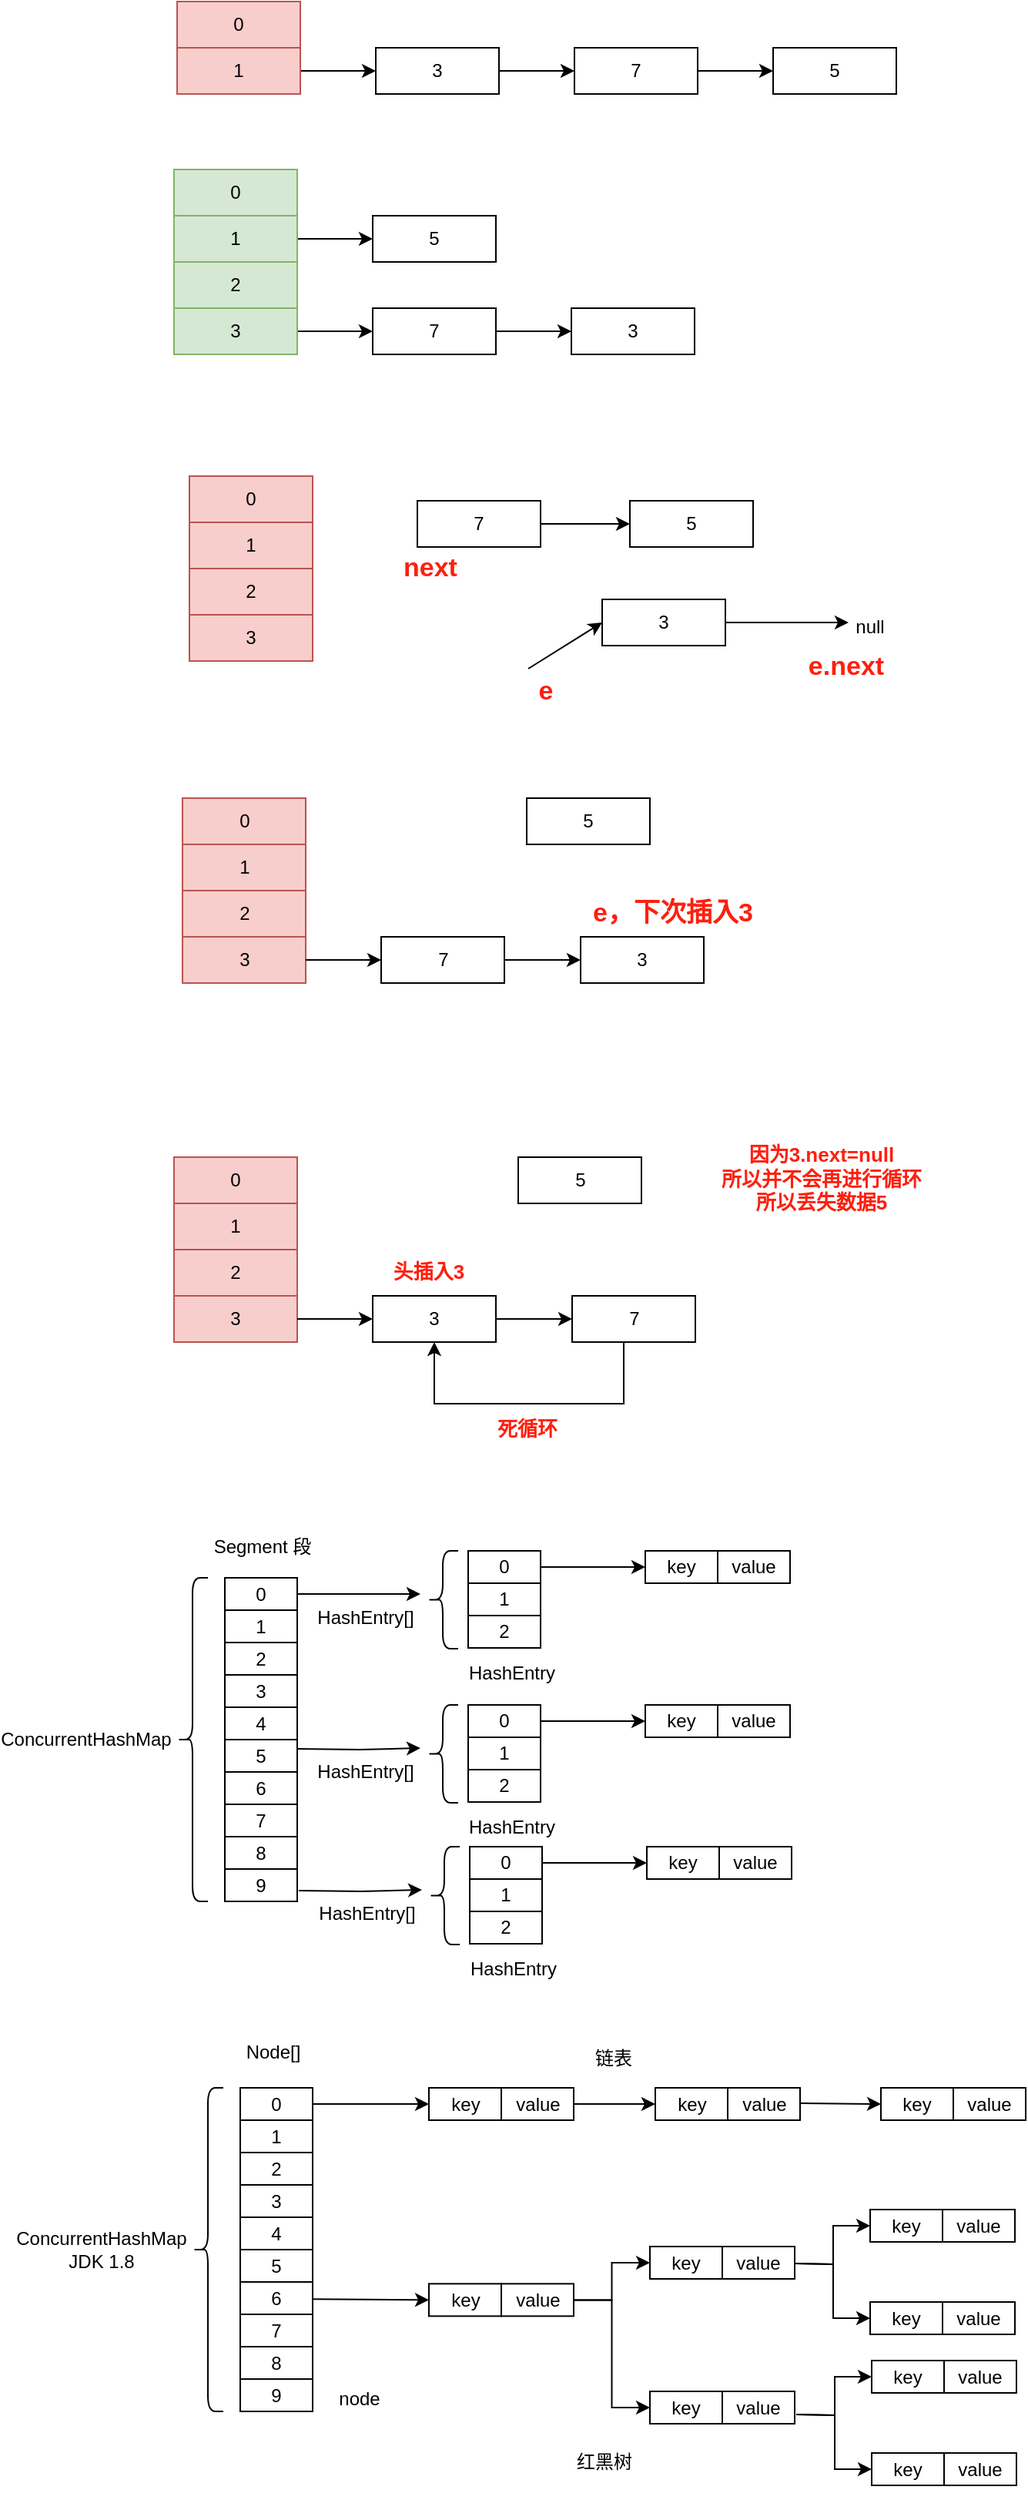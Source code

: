 <mxfile version="24.7.17">
  <diagram name="第 1 页" id="NgRn6OrfJr9LUJFWV6fN">
    <mxGraphModel dx="1147" dy="607" grid="0" gridSize="10" guides="1" tooltips="1" connect="1" arrows="1" fold="1" page="0" pageScale="1" pageWidth="827" pageHeight="1169" math="0" shadow="0">
      <root>
        <mxCell id="0" />
        <mxCell id="1" parent="0" />
        <mxCell id="xe5cOUKEcp0xnVNIY3go-1" value="0" style="rounded=0;whiteSpace=wrap;html=1;fillColor=#f8cecc;strokeColor=#b85450;" vertex="1" parent="1">
          <mxGeometry x="140" y="70" width="80" height="30" as="geometry" />
        </mxCell>
        <mxCell id="xe5cOUKEcp0xnVNIY3go-5" value="" style="edgeStyle=orthogonalEdgeStyle;rounded=0;orthogonalLoop=1;jettySize=auto;html=1;" edge="1" parent="1" source="xe5cOUKEcp0xnVNIY3go-2" target="xe5cOUKEcp0xnVNIY3go-3">
          <mxGeometry relative="1" as="geometry" />
        </mxCell>
        <mxCell id="xe5cOUKEcp0xnVNIY3go-2" value="1" style="rounded=0;whiteSpace=wrap;html=1;fillColor=#f8cecc;strokeColor=#b85450;" vertex="1" parent="1">
          <mxGeometry x="140" y="100" width="80" height="30" as="geometry" />
        </mxCell>
        <mxCell id="xe5cOUKEcp0xnVNIY3go-6" value="" style="edgeStyle=orthogonalEdgeStyle;rounded=0;orthogonalLoop=1;jettySize=auto;html=1;" edge="1" parent="1" source="xe5cOUKEcp0xnVNIY3go-3" target="xe5cOUKEcp0xnVNIY3go-4">
          <mxGeometry relative="1" as="geometry" />
        </mxCell>
        <mxCell id="xe5cOUKEcp0xnVNIY3go-3" value="3" style="rounded=0;whiteSpace=wrap;html=1;" vertex="1" parent="1">
          <mxGeometry x="269" y="100" width="80" height="30" as="geometry" />
        </mxCell>
        <mxCell id="xe5cOUKEcp0xnVNIY3go-9" value="" style="edgeStyle=orthogonalEdgeStyle;rounded=0;orthogonalLoop=1;jettySize=auto;html=1;" edge="1" parent="1" source="xe5cOUKEcp0xnVNIY3go-4" target="xe5cOUKEcp0xnVNIY3go-8">
          <mxGeometry relative="1" as="geometry" />
        </mxCell>
        <mxCell id="xe5cOUKEcp0xnVNIY3go-4" value="7" style="rounded=0;whiteSpace=wrap;html=1;" vertex="1" parent="1">
          <mxGeometry x="398" y="100" width="80" height="30" as="geometry" />
        </mxCell>
        <mxCell id="xe5cOUKEcp0xnVNIY3go-8" value="5" style="rounded=0;whiteSpace=wrap;html=1;" vertex="1" parent="1">
          <mxGeometry x="527" y="100" width="80" height="30" as="geometry" />
        </mxCell>
        <mxCell id="xe5cOUKEcp0xnVNIY3go-11" value="0" style="rounded=0;whiteSpace=wrap;html=1;fillColor=#d5e8d4;strokeColor=#82b366;" vertex="1" parent="1">
          <mxGeometry x="138" y="179" width="80" height="30" as="geometry" />
        </mxCell>
        <mxCell id="xe5cOUKEcp0xnVNIY3go-12" value="" style="edgeStyle=orthogonalEdgeStyle;rounded=0;orthogonalLoop=1;jettySize=auto;html=1;" edge="1" parent="1" source="xe5cOUKEcp0xnVNIY3go-13" target="xe5cOUKEcp0xnVNIY3go-15">
          <mxGeometry relative="1" as="geometry" />
        </mxCell>
        <mxCell id="xe5cOUKEcp0xnVNIY3go-13" value="1" style="rounded=0;whiteSpace=wrap;html=1;fillColor=#d5e8d4;strokeColor=#82b366;" vertex="1" parent="1">
          <mxGeometry x="138" y="209" width="80" height="30" as="geometry" />
        </mxCell>
        <mxCell id="xe5cOUKEcp0xnVNIY3go-14" value="" style="edgeStyle=orthogonalEdgeStyle;rounded=0;orthogonalLoop=1;jettySize=auto;html=1;" edge="1" parent="1" source="xe5cOUKEcp0xnVNIY3go-20" target="xe5cOUKEcp0xnVNIY3go-17">
          <mxGeometry relative="1" as="geometry" />
        </mxCell>
        <mxCell id="xe5cOUKEcp0xnVNIY3go-15" value="5" style="rounded=0;whiteSpace=wrap;html=1;" vertex="1" parent="1">
          <mxGeometry x="267" y="209" width="80" height="30" as="geometry" />
        </mxCell>
        <mxCell id="xe5cOUKEcp0xnVNIY3go-22" value="" style="edgeStyle=orthogonalEdgeStyle;rounded=0;orthogonalLoop=1;jettySize=auto;html=1;" edge="1" parent="1" source="xe5cOUKEcp0xnVNIY3go-17" target="xe5cOUKEcp0xnVNIY3go-21">
          <mxGeometry relative="1" as="geometry" />
        </mxCell>
        <mxCell id="xe5cOUKEcp0xnVNIY3go-17" value="7" style="rounded=0;whiteSpace=wrap;html=1;" vertex="1" parent="1">
          <mxGeometry x="267" y="269" width="80" height="30" as="geometry" />
        </mxCell>
        <mxCell id="xe5cOUKEcp0xnVNIY3go-19" value="2" style="rounded=0;whiteSpace=wrap;html=1;fillColor=#d5e8d4;strokeColor=#82b366;" vertex="1" parent="1">
          <mxGeometry x="138" y="239" width="80" height="30" as="geometry" />
        </mxCell>
        <mxCell id="xe5cOUKEcp0xnVNIY3go-20" value="3" style="rounded=0;whiteSpace=wrap;html=1;fillColor=#d5e8d4;strokeColor=#82b366;" vertex="1" parent="1">
          <mxGeometry x="138" y="269" width="80" height="30" as="geometry" />
        </mxCell>
        <mxCell id="xe5cOUKEcp0xnVNIY3go-21" value="3" style="rounded=0;whiteSpace=wrap;html=1;" vertex="1" parent="1">
          <mxGeometry x="396" y="269" width="80" height="30" as="geometry" />
        </mxCell>
        <mxCell id="xe5cOUKEcp0xnVNIY3go-23" style="edgeStyle=orthogonalEdgeStyle;rounded=0;orthogonalLoop=1;jettySize=auto;html=1;exitX=0.5;exitY=1;exitDx=0;exitDy=0;" edge="1" parent="1" source="xe5cOUKEcp0xnVNIY3go-21" target="xe5cOUKEcp0xnVNIY3go-21">
          <mxGeometry relative="1" as="geometry" />
        </mxCell>
        <mxCell id="xe5cOUKEcp0xnVNIY3go-46" value="0" style="rounded=0;whiteSpace=wrap;html=1;fillColor=#f8cecc;strokeColor=#b85450;" vertex="1" parent="1">
          <mxGeometry x="148" y="378" width="80" height="30" as="geometry" />
        </mxCell>
        <mxCell id="xe5cOUKEcp0xnVNIY3go-48" value="1" style="rounded=0;whiteSpace=wrap;html=1;fillColor=#f8cecc;strokeColor=#b85450;" vertex="1" parent="1">
          <mxGeometry x="148" y="408" width="80" height="30" as="geometry" />
        </mxCell>
        <mxCell id="xe5cOUKEcp0xnVNIY3go-59" value="" style="edgeStyle=orthogonalEdgeStyle;rounded=0;orthogonalLoop=1;jettySize=auto;html=1;" edge="1" parent="1" source="xe5cOUKEcp0xnVNIY3go-50">
          <mxGeometry relative="1" as="geometry">
            <mxPoint x="576" y="473" as="targetPoint" />
          </mxGeometry>
        </mxCell>
        <mxCell id="xe5cOUKEcp0xnVNIY3go-50" value="3" style="rounded=0;whiteSpace=wrap;html=1;" vertex="1" parent="1">
          <mxGeometry x="416" y="458" width="80" height="30" as="geometry" />
        </mxCell>
        <mxCell id="xe5cOUKEcp0xnVNIY3go-51" value="" style="edgeStyle=orthogonalEdgeStyle;rounded=0;orthogonalLoop=1;jettySize=auto;html=1;" edge="1" parent="1" source="xe5cOUKEcp0xnVNIY3go-52" target="xe5cOUKEcp0xnVNIY3go-55">
          <mxGeometry relative="1" as="geometry" />
        </mxCell>
        <mxCell id="xe5cOUKEcp0xnVNIY3go-52" value="7" style="rounded=0;whiteSpace=wrap;html=1;" vertex="1" parent="1">
          <mxGeometry x="296" y="394" width="80" height="30" as="geometry" />
        </mxCell>
        <mxCell id="xe5cOUKEcp0xnVNIY3go-53" value="2" style="rounded=0;whiteSpace=wrap;html=1;fillColor=#f8cecc;strokeColor=#b85450;" vertex="1" parent="1">
          <mxGeometry x="148" y="438" width="80" height="30" as="geometry" />
        </mxCell>
        <mxCell id="xe5cOUKEcp0xnVNIY3go-54" value="3" style="rounded=0;whiteSpace=wrap;html=1;fillColor=#f8cecc;strokeColor=#b85450;" vertex="1" parent="1">
          <mxGeometry x="148" y="468" width="80" height="30" as="geometry" />
        </mxCell>
        <mxCell id="xe5cOUKEcp0xnVNIY3go-55" value="5" style="rounded=0;whiteSpace=wrap;html=1;" vertex="1" parent="1">
          <mxGeometry x="434" y="394" width="80" height="30" as="geometry" />
        </mxCell>
        <mxCell id="xe5cOUKEcp0xnVNIY3go-56" style="edgeStyle=orthogonalEdgeStyle;rounded=0;orthogonalLoop=1;jettySize=auto;html=1;exitX=0.5;exitY=1;exitDx=0;exitDy=0;" edge="1" parent="1" source="xe5cOUKEcp0xnVNIY3go-55" target="xe5cOUKEcp0xnVNIY3go-55">
          <mxGeometry relative="1" as="geometry" />
        </mxCell>
        <mxCell id="xe5cOUKEcp0xnVNIY3go-60" value="null" style="text;html=1;align=center;verticalAlign=middle;whiteSpace=wrap;rounded=0;" vertex="1" parent="1">
          <mxGeometry x="560" y="461" width="60" height="30" as="geometry" />
        </mxCell>
        <mxCell id="xe5cOUKEcp0xnVNIY3go-61" value="" style="endArrow=classic;html=1;rounded=0;entryX=0;entryY=0.5;entryDx=0;entryDy=0;" edge="1" parent="1" target="xe5cOUKEcp0xnVNIY3go-50">
          <mxGeometry width="50" height="50" relative="1" as="geometry">
            <mxPoint x="368" y="503" as="sourcePoint" />
            <mxPoint x="439" y="513" as="targetPoint" />
          </mxGeometry>
        </mxCell>
        <mxCell id="xe5cOUKEcp0xnVNIY3go-62" value="&lt;font size=&quot;1&quot; color=&quot;#ff1f0f&quot;&gt;&lt;b style=&quot;font-size: 17px;&quot;&gt;e&lt;/b&gt;&lt;/font&gt;" style="text;html=1;align=center;verticalAlign=middle;whiteSpace=wrap;rounded=0;" vertex="1" parent="1">
          <mxGeometry x="352" y="504" width="55" height="28" as="geometry" />
        </mxCell>
        <mxCell id="xe5cOUKEcp0xnVNIY3go-64" value="&lt;font size=&quot;1&quot; color=&quot;#ff1f0f&quot;&gt;&lt;b style=&quot;font-size: 17px;&quot;&gt;next&lt;/b&gt;&lt;/font&gt;" style="text;html=1;align=center;verticalAlign=middle;whiteSpace=wrap;rounded=0;" vertex="1" parent="1">
          <mxGeometry x="277" y="424" width="55" height="28" as="geometry" />
        </mxCell>
        <mxCell id="xe5cOUKEcp0xnVNIY3go-65" value="&lt;font color=&quot;#ff1f0f&quot;&gt;&lt;span style=&quot;font-size: 17px;&quot;&gt;&lt;b&gt;e.next&lt;/b&gt;&lt;/span&gt;&lt;/font&gt;" style="text;html=1;align=center;verticalAlign=middle;whiteSpace=wrap;rounded=0;" vertex="1" parent="1">
          <mxGeometry x="547" y="488" width="55" height="28" as="geometry" />
        </mxCell>
        <mxCell id="xe5cOUKEcp0xnVNIY3go-66" value="0" style="rounded=0;whiteSpace=wrap;html=1;fillColor=#f8cecc;strokeColor=#b85450;" vertex="1" parent="1">
          <mxGeometry x="143.5" y="587" width="80" height="30" as="geometry" />
        </mxCell>
        <mxCell id="xe5cOUKEcp0xnVNIY3go-67" value="1" style="rounded=0;whiteSpace=wrap;html=1;fillColor=#f8cecc;strokeColor=#b85450;" vertex="1" parent="1">
          <mxGeometry x="143.5" y="617" width="80" height="30" as="geometry" />
        </mxCell>
        <mxCell id="xe5cOUKEcp0xnVNIY3go-82" value="" style="edgeStyle=orthogonalEdgeStyle;rounded=0;orthogonalLoop=1;jettySize=auto;html=1;" edge="1" parent="1" source="xe5cOUKEcp0xnVNIY3go-69" target="xe5cOUKEcp0xnVNIY3go-81">
          <mxGeometry relative="1" as="geometry" />
        </mxCell>
        <mxCell id="xe5cOUKEcp0xnVNIY3go-69" value="7" style="rounded=0;whiteSpace=wrap;html=1;" vertex="1" parent="1">
          <mxGeometry x="272.5" y="677" width="80" height="30" as="geometry" />
        </mxCell>
        <mxCell id="xe5cOUKEcp0xnVNIY3go-72" value="2" style="rounded=0;whiteSpace=wrap;html=1;fillColor=#f8cecc;strokeColor=#b85450;" vertex="1" parent="1">
          <mxGeometry x="143.5" y="647" width="80" height="30" as="geometry" />
        </mxCell>
        <mxCell id="xe5cOUKEcp0xnVNIY3go-73" value="3" style="rounded=0;whiteSpace=wrap;html=1;fillColor=#f8cecc;strokeColor=#b85450;" vertex="1" parent="1">
          <mxGeometry x="143.5" y="677" width="80" height="30" as="geometry" />
        </mxCell>
        <mxCell id="xe5cOUKEcp0xnVNIY3go-75" style="edgeStyle=orthogonalEdgeStyle;rounded=0;orthogonalLoop=1;jettySize=auto;html=1;exitX=0.5;exitY=1;exitDx=0;exitDy=0;" edge="1" parent="1">
          <mxGeometry relative="1" as="geometry">
            <mxPoint x="392" y="617" as="sourcePoint" />
            <mxPoint x="392" y="617" as="targetPoint" />
          </mxGeometry>
        </mxCell>
        <mxCell id="xe5cOUKEcp0xnVNIY3go-77" value="" style="endArrow=classic;html=1;rounded=0;entryX=0;entryY=0.5;entryDx=0;entryDy=0;exitX=1;exitY=0.5;exitDx=0;exitDy=0;" edge="1" parent="1" target="xe5cOUKEcp0xnVNIY3go-69" source="xe5cOUKEcp0xnVNIY3go-73">
          <mxGeometry width="50" height="50" relative="1" as="geometry">
            <mxPoint x="363.5" y="712" as="sourcePoint" />
            <mxPoint x="434.5" y="722" as="targetPoint" />
          </mxGeometry>
        </mxCell>
        <mxCell id="xe5cOUKEcp0xnVNIY3go-79" value="&lt;font color=&quot;#ff1f0f&quot;&gt;&lt;span style=&quot;font-size: 17px;&quot;&gt;&lt;b&gt;e，下次插入3&lt;/b&gt;&lt;/span&gt;&lt;/font&gt;" style="text;html=1;align=center;verticalAlign=middle;whiteSpace=wrap;rounded=0;" vertex="1" parent="1">
          <mxGeometry x="402" y="648" width="120" height="28" as="geometry" />
        </mxCell>
        <mxCell id="xe5cOUKEcp0xnVNIY3go-81" value="3" style="rounded=0;whiteSpace=wrap;html=1;" vertex="1" parent="1">
          <mxGeometry x="402" y="677" width="80" height="30" as="geometry" />
        </mxCell>
        <mxCell id="xe5cOUKEcp0xnVNIY3go-83" value="5" style="rounded=0;whiteSpace=wrap;html=1;" vertex="1" parent="1">
          <mxGeometry x="367" y="587" width="80" height="30" as="geometry" />
        </mxCell>
        <mxCell id="xe5cOUKEcp0xnVNIY3go-84" value="0" style="rounded=0;whiteSpace=wrap;html=1;fillColor=#f8cecc;strokeColor=#b85450;" vertex="1" parent="1">
          <mxGeometry x="138" y="820" width="80" height="30" as="geometry" />
        </mxCell>
        <mxCell id="xe5cOUKEcp0xnVNIY3go-85" value="1" style="rounded=0;whiteSpace=wrap;html=1;fillColor=#f8cecc;strokeColor=#b85450;" vertex="1" parent="1">
          <mxGeometry x="138" y="850" width="80" height="30" as="geometry" />
        </mxCell>
        <mxCell id="xe5cOUKEcp0xnVNIY3go-86" value="" style="edgeStyle=orthogonalEdgeStyle;rounded=0;orthogonalLoop=1;jettySize=auto;html=1;" edge="1" parent="1" source="xe5cOUKEcp0xnVNIY3go-87" target="xe5cOUKEcp0xnVNIY3go-93">
          <mxGeometry relative="1" as="geometry" />
        </mxCell>
        <mxCell id="xe5cOUKEcp0xnVNIY3go-87" value="3" style="rounded=0;whiteSpace=wrap;html=1;" vertex="1" parent="1">
          <mxGeometry x="267" y="910" width="80" height="30" as="geometry" />
        </mxCell>
        <mxCell id="xe5cOUKEcp0xnVNIY3go-88" value="2" style="rounded=0;whiteSpace=wrap;html=1;fillColor=#f8cecc;strokeColor=#b85450;" vertex="1" parent="1">
          <mxGeometry x="138" y="880" width="80" height="30" as="geometry" />
        </mxCell>
        <mxCell id="xe5cOUKEcp0xnVNIY3go-89" value="3" style="rounded=0;whiteSpace=wrap;html=1;fillColor=#f8cecc;strokeColor=#b85450;" vertex="1" parent="1">
          <mxGeometry x="138" y="910" width="80" height="30" as="geometry" />
        </mxCell>
        <mxCell id="xe5cOUKEcp0xnVNIY3go-90" style="edgeStyle=orthogonalEdgeStyle;rounded=0;orthogonalLoop=1;jettySize=auto;html=1;exitX=0.5;exitY=1;exitDx=0;exitDy=0;" edge="1" parent="1">
          <mxGeometry relative="1" as="geometry">
            <mxPoint x="386.5" y="850" as="sourcePoint" />
            <mxPoint x="386.5" y="850" as="targetPoint" />
          </mxGeometry>
        </mxCell>
        <mxCell id="xe5cOUKEcp0xnVNIY3go-91" value="" style="endArrow=classic;html=1;rounded=0;entryX=0;entryY=0.5;entryDx=0;entryDy=0;exitX=1;exitY=0.5;exitDx=0;exitDy=0;" edge="1" parent="1" source="xe5cOUKEcp0xnVNIY3go-89" target="xe5cOUKEcp0xnVNIY3go-87">
          <mxGeometry width="50" height="50" relative="1" as="geometry">
            <mxPoint x="358" y="945" as="sourcePoint" />
            <mxPoint x="429" y="955" as="targetPoint" />
          </mxGeometry>
        </mxCell>
        <mxCell id="xe5cOUKEcp0xnVNIY3go-92" value="&lt;font style=&quot;font-size: 13px;&quot; color=&quot;#ff1f0f&quot;&gt;&lt;b&gt;因为3.next=null&lt;/b&gt;&lt;/font&gt;&lt;div style=&quot;font-size: 13px;&quot;&gt;&lt;font color=&quot;#ff1f0f&quot;&gt;&lt;b&gt;所以并不会再进行循环&lt;/b&gt;&lt;/font&gt;&lt;/div&gt;&lt;div style=&quot;font-size: 13px;&quot;&gt;&lt;font color=&quot;#ff1f0f&quot;&gt;&lt;b&gt;所以丢失数据5&lt;/b&gt;&lt;/font&gt;&lt;/div&gt;" style="text;html=1;align=center;verticalAlign=middle;whiteSpace=wrap;rounded=0;" vertex="1" parent="1">
          <mxGeometry x="460" y="820" width="197" height="28" as="geometry" />
        </mxCell>
        <mxCell id="xe5cOUKEcp0xnVNIY3go-96" value="" style="edgeStyle=orthogonalEdgeStyle;rounded=0;orthogonalLoop=1;jettySize=auto;html=1;entryX=0.5;entryY=1;entryDx=0;entryDy=0;" edge="1" parent="1" source="xe5cOUKEcp0xnVNIY3go-93" target="xe5cOUKEcp0xnVNIY3go-87">
          <mxGeometry relative="1" as="geometry">
            <mxPoint x="436.5" y="1020" as="targetPoint" />
            <Array as="points">
              <mxPoint x="430" y="980" />
              <mxPoint x="307" y="980" />
            </Array>
          </mxGeometry>
        </mxCell>
        <mxCell id="xe5cOUKEcp0xnVNIY3go-93" value="7" style="rounded=0;whiteSpace=wrap;html=1;" vertex="1" parent="1">
          <mxGeometry x="396.5" y="910" width="80" height="30" as="geometry" />
        </mxCell>
        <mxCell id="xe5cOUKEcp0xnVNIY3go-94" value="5" style="rounded=0;whiteSpace=wrap;html=1;" vertex="1" parent="1">
          <mxGeometry x="361.5" y="820" width="80" height="30" as="geometry" />
        </mxCell>
        <mxCell id="xe5cOUKEcp0xnVNIY3go-97" value="&lt;font color=&quot;#ff1f0f&quot;&gt;&lt;span style=&quot;font-size: 13px;&quot;&gt;&lt;b&gt;死循环&lt;/b&gt;&lt;/span&gt;&lt;/font&gt;" style="text;html=1;align=center;verticalAlign=middle;whiteSpace=wrap;rounded=0;" vertex="1" parent="1">
          <mxGeometry x="269" y="982" width="197" height="28" as="geometry" />
        </mxCell>
        <mxCell id="xe5cOUKEcp0xnVNIY3go-98" value="&lt;font color=&quot;#ff1f0f&quot;&gt;&lt;span style=&quot;font-size: 13px;&quot;&gt;&lt;b&gt;头插入3&lt;/b&gt;&lt;/span&gt;&lt;/font&gt;" style="text;html=1;align=center;verticalAlign=middle;whiteSpace=wrap;rounded=0;" vertex="1" parent="1">
          <mxGeometry x="205" y="880" width="197" height="28" as="geometry" />
        </mxCell>
        <mxCell id="xe5cOUKEcp0xnVNIY3go-115" value="" style="edgeStyle=orthogonalEdgeStyle;rounded=0;orthogonalLoop=1;jettySize=auto;html=1;" edge="1" parent="1" source="xe5cOUKEcp0xnVNIY3go-99">
          <mxGeometry relative="1" as="geometry">
            <mxPoint x="298" y="1103.5" as="targetPoint" />
          </mxGeometry>
        </mxCell>
        <mxCell id="xe5cOUKEcp0xnVNIY3go-99" value="0" style="rounded=0;whiteSpace=wrap;html=1;" vertex="1" parent="1">
          <mxGeometry x="171" y="1093" width="47" height="21" as="geometry" />
        </mxCell>
        <mxCell id="xe5cOUKEcp0xnVNIY3go-100" value="1" style="rounded=0;whiteSpace=wrap;html=1;" vertex="1" parent="1">
          <mxGeometry x="171" y="1114" width="47" height="21" as="geometry" />
        </mxCell>
        <mxCell id="xe5cOUKEcp0xnVNIY3go-101" value="2" style="rounded=0;whiteSpace=wrap;html=1;" vertex="1" parent="1">
          <mxGeometry x="171" y="1135" width="47" height="21" as="geometry" />
        </mxCell>
        <mxCell id="xe5cOUKEcp0xnVNIY3go-102" value="3" style="rounded=0;whiteSpace=wrap;html=1;" vertex="1" parent="1">
          <mxGeometry x="171" y="1156" width="47" height="21" as="geometry" />
        </mxCell>
        <mxCell id="xe5cOUKEcp0xnVNIY3go-103" value="4" style="rounded=0;whiteSpace=wrap;html=1;" vertex="1" parent="1">
          <mxGeometry x="171" y="1177" width="47" height="21" as="geometry" />
        </mxCell>
        <mxCell id="xe5cOUKEcp0xnVNIY3go-104" value="5" style="rounded=0;whiteSpace=wrap;html=1;" vertex="1" parent="1">
          <mxGeometry x="171" y="1198" width="47" height="21" as="geometry" />
        </mxCell>
        <mxCell id="xe5cOUKEcp0xnVNIY3go-105" value="6" style="rounded=0;whiteSpace=wrap;html=1;" vertex="1" parent="1">
          <mxGeometry x="171" y="1219" width="47" height="21" as="geometry" />
        </mxCell>
        <mxCell id="xe5cOUKEcp0xnVNIY3go-106" value="7" style="rounded=0;whiteSpace=wrap;html=1;" vertex="1" parent="1">
          <mxGeometry x="171" y="1240" width="47" height="21" as="geometry" />
        </mxCell>
        <mxCell id="xe5cOUKEcp0xnVNIY3go-107" value="8" style="rounded=0;whiteSpace=wrap;html=1;" vertex="1" parent="1">
          <mxGeometry x="171" y="1261" width="47" height="21" as="geometry" />
        </mxCell>
        <mxCell id="xe5cOUKEcp0xnVNIY3go-108" value="9" style="rounded=0;whiteSpace=wrap;html=1;" vertex="1" parent="1">
          <mxGeometry x="171" y="1282" width="47" height="21" as="geometry" />
        </mxCell>
        <mxCell id="xe5cOUKEcp0xnVNIY3go-109" value="" style="shape=curlyBracket;whiteSpace=wrap;html=1;rounded=1;labelPosition=left;verticalLabelPosition=middle;align=right;verticalAlign=middle;" vertex="1" parent="1">
          <mxGeometry x="140" y="1093" width="20" height="210" as="geometry" />
        </mxCell>
        <mxCell id="xe5cOUKEcp0xnVNIY3go-111" value="ConcurrentHashMap" style="text;html=1;align=center;verticalAlign=middle;whiteSpace=wrap;rounded=0;" vertex="1" parent="1">
          <mxGeometry x="51" y="1183" width="60" height="30" as="geometry" />
        </mxCell>
        <mxCell id="xe5cOUKEcp0xnVNIY3go-112" value="Segment 段" style="text;html=1;align=center;verticalAlign=middle;resizable=0;points=[];autosize=1;strokeColor=none;fillColor=none;" vertex="1" parent="1">
          <mxGeometry x="154" y="1060" width="81" height="26" as="geometry" />
        </mxCell>
        <mxCell id="xe5cOUKEcp0xnVNIY3go-116" value="" style="shape=curlyBracket;whiteSpace=wrap;html=1;rounded=1;labelPosition=left;verticalLabelPosition=middle;align=right;verticalAlign=middle;size=0.5;" vertex="1" parent="1">
          <mxGeometry x="302.5" y="1075.5" width="20" height="63.5" as="geometry" />
        </mxCell>
        <mxCell id="xe5cOUKEcp0xnVNIY3go-117" value="HashEntry[]" style="text;html=1;align=center;verticalAlign=middle;resizable=0;points=[];autosize=1;strokeColor=none;fillColor=none;" vertex="1" parent="1">
          <mxGeometry x="221.5" y="1106" width="81" height="26" as="geometry" />
        </mxCell>
        <mxCell id="xe5cOUKEcp0xnVNIY3go-122" value="" style="edgeStyle=orthogonalEdgeStyle;rounded=0;orthogonalLoop=1;jettySize=auto;html=1;" edge="1" parent="1" source="xe5cOUKEcp0xnVNIY3go-118" target="xe5cOUKEcp0xnVNIY3go-121">
          <mxGeometry relative="1" as="geometry" />
        </mxCell>
        <mxCell id="xe5cOUKEcp0xnVNIY3go-118" value="0" style="rounded=0;whiteSpace=wrap;html=1;" vertex="1" parent="1">
          <mxGeometry x="329" y="1075.5" width="47" height="21" as="geometry" />
        </mxCell>
        <mxCell id="xe5cOUKEcp0xnVNIY3go-119" value="1" style="rounded=0;whiteSpace=wrap;html=1;" vertex="1" parent="1">
          <mxGeometry x="329" y="1096.5" width="47" height="21" as="geometry" />
        </mxCell>
        <mxCell id="xe5cOUKEcp0xnVNIY3go-120" value="2" style="rounded=0;whiteSpace=wrap;html=1;" vertex="1" parent="1">
          <mxGeometry x="329" y="1117.5" width="47" height="21" as="geometry" />
        </mxCell>
        <mxCell id="xe5cOUKEcp0xnVNIY3go-121" value="key" style="rounded=0;whiteSpace=wrap;html=1;" vertex="1" parent="1">
          <mxGeometry x="444" y="1075.5" width="47" height="21" as="geometry" />
        </mxCell>
        <mxCell id="xe5cOUKEcp0xnVNIY3go-123" value="HashEntry" style="text;html=1;align=center;verticalAlign=middle;resizable=0;points=[];autosize=1;strokeColor=none;fillColor=none;" vertex="1" parent="1">
          <mxGeometry x="319.5" y="1142" width="74" height="26" as="geometry" />
        </mxCell>
        <mxCell id="xe5cOUKEcp0xnVNIY3go-124" value="value" style="rounded=0;whiteSpace=wrap;html=1;" vertex="1" parent="1">
          <mxGeometry x="491" y="1075.5" width="47" height="21" as="geometry" />
        </mxCell>
        <mxCell id="xe5cOUKEcp0xnVNIY3go-125" value="" style="edgeStyle=orthogonalEdgeStyle;rounded=0;orthogonalLoop=1;jettySize=auto;html=1;" edge="1" parent="1">
          <mxGeometry relative="1" as="geometry">
            <mxPoint x="218" y="1204" as="sourcePoint" />
            <mxPoint x="298" y="1203.5" as="targetPoint" />
          </mxGeometry>
        </mxCell>
        <mxCell id="xe5cOUKEcp0xnVNIY3go-126" value="" style="shape=curlyBracket;whiteSpace=wrap;html=1;rounded=1;labelPosition=left;verticalLabelPosition=middle;align=right;verticalAlign=middle;size=0.5;" vertex="1" parent="1">
          <mxGeometry x="302.5" y="1175.5" width="20" height="63.5" as="geometry" />
        </mxCell>
        <mxCell id="xe5cOUKEcp0xnVNIY3go-127" value="HashEntry[]" style="text;html=1;align=center;verticalAlign=middle;resizable=0;points=[];autosize=1;strokeColor=none;fillColor=none;" vertex="1" parent="1">
          <mxGeometry x="221.5" y="1206" width="81" height="26" as="geometry" />
        </mxCell>
        <mxCell id="xe5cOUKEcp0xnVNIY3go-128" value="" style="edgeStyle=orthogonalEdgeStyle;rounded=0;orthogonalLoop=1;jettySize=auto;html=1;" edge="1" parent="1" source="xe5cOUKEcp0xnVNIY3go-129" target="xe5cOUKEcp0xnVNIY3go-132">
          <mxGeometry relative="1" as="geometry" />
        </mxCell>
        <mxCell id="xe5cOUKEcp0xnVNIY3go-129" value="0" style="rounded=0;whiteSpace=wrap;html=1;" vertex="1" parent="1">
          <mxGeometry x="329" y="1175.5" width="47" height="21" as="geometry" />
        </mxCell>
        <mxCell id="xe5cOUKEcp0xnVNIY3go-130" value="1" style="rounded=0;whiteSpace=wrap;html=1;" vertex="1" parent="1">
          <mxGeometry x="329" y="1196.5" width="47" height="21" as="geometry" />
        </mxCell>
        <mxCell id="xe5cOUKEcp0xnVNIY3go-131" value="2" style="rounded=0;whiteSpace=wrap;html=1;" vertex="1" parent="1">
          <mxGeometry x="329" y="1217.5" width="47" height="21" as="geometry" />
        </mxCell>
        <mxCell id="xe5cOUKEcp0xnVNIY3go-132" value="key" style="rounded=0;whiteSpace=wrap;html=1;" vertex="1" parent="1">
          <mxGeometry x="444" y="1175.5" width="47" height="21" as="geometry" />
        </mxCell>
        <mxCell id="xe5cOUKEcp0xnVNIY3go-133" value="HashEntry" style="text;html=1;align=center;verticalAlign=middle;resizable=0;points=[];autosize=1;strokeColor=none;fillColor=none;" vertex="1" parent="1">
          <mxGeometry x="319.5" y="1242" width="74" height="26" as="geometry" />
        </mxCell>
        <mxCell id="xe5cOUKEcp0xnVNIY3go-134" value="value" style="rounded=0;whiteSpace=wrap;html=1;" vertex="1" parent="1">
          <mxGeometry x="491" y="1175.5" width="47" height="21" as="geometry" />
        </mxCell>
        <mxCell id="xe5cOUKEcp0xnVNIY3go-135" value="" style="edgeStyle=orthogonalEdgeStyle;rounded=0;orthogonalLoop=1;jettySize=auto;html=1;" edge="1" parent="1">
          <mxGeometry relative="1" as="geometry">
            <mxPoint x="219" y="1296" as="sourcePoint" />
            <mxPoint x="299" y="1295.5" as="targetPoint" />
          </mxGeometry>
        </mxCell>
        <mxCell id="xe5cOUKEcp0xnVNIY3go-136" value="" style="shape=curlyBracket;whiteSpace=wrap;html=1;rounded=1;labelPosition=left;verticalLabelPosition=middle;align=right;verticalAlign=middle;size=0.5;" vertex="1" parent="1">
          <mxGeometry x="303.5" y="1267.5" width="20" height="63.5" as="geometry" />
        </mxCell>
        <mxCell id="xe5cOUKEcp0xnVNIY3go-137" value="HashEntry[]" style="text;html=1;align=center;verticalAlign=middle;resizable=0;points=[];autosize=1;strokeColor=none;fillColor=none;" vertex="1" parent="1">
          <mxGeometry x="222.5" y="1298" width="81" height="26" as="geometry" />
        </mxCell>
        <mxCell id="xe5cOUKEcp0xnVNIY3go-138" value="" style="edgeStyle=orthogonalEdgeStyle;rounded=0;orthogonalLoop=1;jettySize=auto;html=1;" edge="1" parent="1" source="xe5cOUKEcp0xnVNIY3go-139" target="xe5cOUKEcp0xnVNIY3go-142">
          <mxGeometry relative="1" as="geometry" />
        </mxCell>
        <mxCell id="xe5cOUKEcp0xnVNIY3go-139" value="0" style="rounded=0;whiteSpace=wrap;html=1;" vertex="1" parent="1">
          <mxGeometry x="330" y="1267.5" width="47" height="21" as="geometry" />
        </mxCell>
        <mxCell id="xe5cOUKEcp0xnVNIY3go-140" value="1" style="rounded=0;whiteSpace=wrap;html=1;" vertex="1" parent="1">
          <mxGeometry x="330" y="1288.5" width="47" height="21" as="geometry" />
        </mxCell>
        <mxCell id="xe5cOUKEcp0xnVNIY3go-141" value="2" style="rounded=0;whiteSpace=wrap;html=1;" vertex="1" parent="1">
          <mxGeometry x="330" y="1309.5" width="47" height="21" as="geometry" />
        </mxCell>
        <mxCell id="xe5cOUKEcp0xnVNIY3go-142" value="key" style="rounded=0;whiteSpace=wrap;html=1;" vertex="1" parent="1">
          <mxGeometry x="445" y="1267.5" width="47" height="21" as="geometry" />
        </mxCell>
        <mxCell id="xe5cOUKEcp0xnVNIY3go-143" value="HashEntry" style="text;html=1;align=center;verticalAlign=middle;resizable=0;points=[];autosize=1;strokeColor=none;fillColor=none;" vertex="1" parent="1">
          <mxGeometry x="320.5" y="1334" width="74" height="26" as="geometry" />
        </mxCell>
        <mxCell id="xe5cOUKEcp0xnVNIY3go-144" value="value" style="rounded=0;whiteSpace=wrap;html=1;" vertex="1" parent="1">
          <mxGeometry x="492" y="1267.5" width="47" height="21" as="geometry" />
        </mxCell>
        <mxCell id="xe5cOUKEcp0xnVNIY3go-189" value="" style="edgeStyle=orthogonalEdgeStyle;rounded=0;orthogonalLoop=1;jettySize=auto;html=1;entryX=0;entryY=0.5;entryDx=0;entryDy=0;" edge="1" parent="1" source="xe5cOUKEcp0xnVNIY3go-146" target="xe5cOUKEcp0xnVNIY3go-165">
          <mxGeometry relative="1" as="geometry">
            <mxPoint x="302" y="1435" as="targetPoint" />
          </mxGeometry>
        </mxCell>
        <mxCell id="xe5cOUKEcp0xnVNIY3go-146" value="0" style="rounded=0;whiteSpace=wrap;html=1;" vertex="1" parent="1">
          <mxGeometry x="181" y="1424" width="47" height="21" as="geometry" />
        </mxCell>
        <mxCell id="xe5cOUKEcp0xnVNIY3go-147" value="1" style="rounded=0;whiteSpace=wrap;html=1;" vertex="1" parent="1">
          <mxGeometry x="181" y="1445" width="47" height="21" as="geometry" />
        </mxCell>
        <mxCell id="xe5cOUKEcp0xnVNIY3go-148" value="2" style="rounded=0;whiteSpace=wrap;html=1;" vertex="1" parent="1">
          <mxGeometry x="181" y="1466" width="47" height="21" as="geometry" />
        </mxCell>
        <mxCell id="xe5cOUKEcp0xnVNIY3go-149" value="3" style="rounded=0;whiteSpace=wrap;html=1;" vertex="1" parent="1">
          <mxGeometry x="181" y="1487" width="47" height="21" as="geometry" />
        </mxCell>
        <mxCell id="xe5cOUKEcp0xnVNIY3go-150" value="4" style="rounded=0;whiteSpace=wrap;html=1;" vertex="1" parent="1">
          <mxGeometry x="181" y="1508" width="47" height="21" as="geometry" />
        </mxCell>
        <mxCell id="xe5cOUKEcp0xnVNIY3go-151" value="5" style="rounded=0;whiteSpace=wrap;html=1;" vertex="1" parent="1">
          <mxGeometry x="181" y="1529" width="47" height="21" as="geometry" />
        </mxCell>
        <mxCell id="xe5cOUKEcp0xnVNIY3go-152" value="6" style="rounded=0;whiteSpace=wrap;html=1;" vertex="1" parent="1">
          <mxGeometry x="181" y="1550" width="47" height="21" as="geometry" />
        </mxCell>
        <mxCell id="xe5cOUKEcp0xnVNIY3go-153" value="7" style="rounded=0;whiteSpace=wrap;html=1;" vertex="1" parent="1">
          <mxGeometry x="181" y="1571" width="47" height="21" as="geometry" />
        </mxCell>
        <mxCell id="xe5cOUKEcp0xnVNIY3go-154" value="8" style="rounded=0;whiteSpace=wrap;html=1;" vertex="1" parent="1">
          <mxGeometry x="181" y="1592" width="47" height="21" as="geometry" />
        </mxCell>
        <mxCell id="xe5cOUKEcp0xnVNIY3go-155" value="9" style="rounded=0;whiteSpace=wrap;html=1;" vertex="1" parent="1">
          <mxGeometry x="181" y="1613" width="47" height="21" as="geometry" />
        </mxCell>
        <mxCell id="xe5cOUKEcp0xnVNIY3go-156" value="" style="shape=curlyBracket;whiteSpace=wrap;html=1;rounded=1;labelPosition=left;verticalLabelPosition=middle;align=right;verticalAlign=middle;" vertex="1" parent="1">
          <mxGeometry x="150" y="1424" width="20" height="210" as="geometry" />
        </mxCell>
        <mxCell id="xe5cOUKEcp0xnVNIY3go-157" value="ConcurrentHashMap&lt;div&gt;JDK 1.8&lt;/div&gt;" style="text;html=1;align=center;verticalAlign=middle;whiteSpace=wrap;rounded=0;" vertex="1" parent="1">
          <mxGeometry x="61" y="1514" width="60" height="30" as="geometry" />
        </mxCell>
        <mxCell id="xe5cOUKEcp0xnVNIY3go-165" value="key" style="rounded=0;whiteSpace=wrap;html=1;" vertex="1" parent="1">
          <mxGeometry x="303.5" y="1424" width="47" height="21" as="geometry" />
        </mxCell>
        <mxCell id="xe5cOUKEcp0xnVNIY3go-191" value="" style="edgeStyle=orthogonalEdgeStyle;rounded=0;orthogonalLoop=1;jettySize=auto;html=1;entryX=0;entryY=0.5;entryDx=0;entryDy=0;" edge="1" parent="1" source="xe5cOUKEcp0xnVNIY3go-167" target="xe5cOUKEcp0xnVNIY3go-192">
          <mxGeometry relative="1" as="geometry">
            <mxPoint x="477.5" y="1434.5" as="targetPoint" />
          </mxGeometry>
        </mxCell>
        <mxCell id="xe5cOUKEcp0xnVNIY3go-167" value="value" style="rounded=0;whiteSpace=wrap;html=1;" vertex="1" parent="1">
          <mxGeometry x="350.5" y="1424" width="47" height="21" as="geometry" />
        </mxCell>
        <mxCell id="xe5cOUKEcp0xnVNIY3go-188" value="Node[]" style="text;html=1;align=center;verticalAlign=middle;resizable=0;points=[];autosize=1;strokeColor=none;fillColor=none;" vertex="1" parent="1">
          <mxGeometry x="175" y="1388" width="53" height="26" as="geometry" />
        </mxCell>
        <mxCell id="xe5cOUKEcp0xnVNIY3go-192" value="key" style="rounded=0;whiteSpace=wrap;html=1;" vertex="1" parent="1">
          <mxGeometry x="450.5" y="1424" width="47" height="21" as="geometry" />
        </mxCell>
        <mxCell id="xe5cOUKEcp0xnVNIY3go-195" style="edgeStyle=orthogonalEdgeStyle;rounded=0;orthogonalLoop=1;jettySize=auto;html=1;exitX=0.5;exitY=1;exitDx=0;exitDy=0;" edge="1" parent="1" source="xe5cOUKEcp0xnVNIY3go-192" target="xe5cOUKEcp0xnVNIY3go-192">
          <mxGeometry relative="1" as="geometry" />
        </mxCell>
        <mxCell id="xe5cOUKEcp0xnVNIY3go-196" value="value" style="rounded=0;whiteSpace=wrap;html=1;" vertex="1" parent="1">
          <mxGeometry x="497.5" y="1424" width="47" height="21" as="geometry" />
        </mxCell>
        <mxCell id="xe5cOUKEcp0xnVNIY3go-197" value="" style="edgeStyle=orthogonalEdgeStyle;rounded=0;orthogonalLoop=1;jettySize=auto;html=1;entryX=0;entryY=0.5;entryDx=0;entryDy=0;" edge="1" parent="1" target="xe5cOUKEcp0xnVNIY3go-198">
          <mxGeometry relative="1" as="geometry">
            <mxPoint x="544.5" y="1434" as="sourcePoint" />
            <mxPoint x="624" y="1434.5" as="targetPoint" />
          </mxGeometry>
        </mxCell>
        <mxCell id="xe5cOUKEcp0xnVNIY3go-198" value="key" style="rounded=0;whiteSpace=wrap;html=1;" vertex="1" parent="1">
          <mxGeometry x="597" y="1424" width="47" height="21" as="geometry" />
        </mxCell>
        <mxCell id="xe5cOUKEcp0xnVNIY3go-199" style="edgeStyle=orthogonalEdgeStyle;rounded=0;orthogonalLoop=1;jettySize=auto;html=1;exitX=0.5;exitY=1;exitDx=0;exitDy=0;" edge="1" parent="1" source="xe5cOUKEcp0xnVNIY3go-198" target="xe5cOUKEcp0xnVNIY3go-198">
          <mxGeometry relative="1" as="geometry" />
        </mxCell>
        <mxCell id="xe5cOUKEcp0xnVNIY3go-200" value="value" style="rounded=0;whiteSpace=wrap;html=1;" vertex="1" parent="1">
          <mxGeometry x="644" y="1424" width="47" height="21" as="geometry" />
        </mxCell>
        <mxCell id="xe5cOUKEcp0xnVNIY3go-201" value="链表" style="text;html=1;align=center;verticalAlign=middle;resizable=0;points=[];autosize=1;strokeColor=none;fillColor=none;" vertex="1" parent="1">
          <mxGeometry x="402" y="1392" width="42" height="26" as="geometry" />
        </mxCell>
        <mxCell id="xe5cOUKEcp0xnVNIY3go-202" value="" style="edgeStyle=orthogonalEdgeStyle;rounded=0;orthogonalLoop=1;jettySize=auto;html=1;entryX=0;entryY=0.5;entryDx=0;entryDy=0;" edge="1" parent="1" target="xe5cOUKEcp0xnVNIY3go-203">
          <mxGeometry relative="1" as="geometry">
            <mxPoint x="228" y="1561.17" as="sourcePoint" />
            <mxPoint x="302" y="1562.17" as="targetPoint" />
          </mxGeometry>
        </mxCell>
        <mxCell id="xe5cOUKEcp0xnVNIY3go-203" value="key" style="rounded=0;whiteSpace=wrap;html=1;" vertex="1" parent="1">
          <mxGeometry x="303.5" y="1551.17" width="47" height="21" as="geometry" />
        </mxCell>
        <mxCell id="xe5cOUKEcp0xnVNIY3go-204" value="" style="edgeStyle=orthogonalEdgeStyle;rounded=0;orthogonalLoop=1;jettySize=auto;html=1;entryX=0;entryY=0.5;entryDx=0;entryDy=0;" edge="1" parent="1" source="xe5cOUKEcp0xnVNIY3go-205" target="xe5cOUKEcp0xnVNIY3go-206">
          <mxGeometry relative="1" as="geometry">
            <mxPoint x="477.5" y="1561.67" as="targetPoint" />
          </mxGeometry>
        </mxCell>
        <mxCell id="xe5cOUKEcp0xnVNIY3go-214" value="" style="edgeStyle=orthogonalEdgeStyle;rounded=0;orthogonalLoop=1;jettySize=auto;html=1;entryX=0;entryY=0.5;entryDx=0;entryDy=0;" edge="1" parent="1" source="xe5cOUKEcp0xnVNIY3go-205" target="xe5cOUKEcp0xnVNIY3go-210">
          <mxGeometry relative="1" as="geometry">
            <mxPoint x="374" y="1652.17" as="targetPoint" />
          </mxGeometry>
        </mxCell>
        <mxCell id="xe5cOUKEcp0xnVNIY3go-205" value="value" style="rounded=0;whiteSpace=wrap;html=1;" vertex="1" parent="1">
          <mxGeometry x="350.5" y="1551.17" width="47" height="21" as="geometry" />
        </mxCell>
        <mxCell id="xe5cOUKEcp0xnVNIY3go-206" value="key" style="rounded=0;whiteSpace=wrap;html=1;" vertex="1" parent="1">
          <mxGeometry x="447" y="1527" width="47" height="21" as="geometry" />
        </mxCell>
        <mxCell id="xe5cOUKEcp0xnVNIY3go-207" style="edgeStyle=orthogonalEdgeStyle;rounded=0;orthogonalLoop=1;jettySize=auto;html=1;exitX=0.5;exitY=1;exitDx=0;exitDy=0;" edge="1" parent="1" source="xe5cOUKEcp0xnVNIY3go-206" target="xe5cOUKEcp0xnVNIY3go-206">
          <mxGeometry relative="1" as="geometry" />
        </mxCell>
        <mxCell id="xe5cOUKEcp0xnVNIY3go-208" value="value" style="rounded=0;whiteSpace=wrap;html=1;" vertex="1" parent="1">
          <mxGeometry x="494" y="1527" width="47" height="21" as="geometry" />
        </mxCell>
        <mxCell id="xe5cOUKEcp0xnVNIY3go-210" value="key" style="rounded=0;whiteSpace=wrap;html=1;" vertex="1" parent="1">
          <mxGeometry x="447" y="1621" width="47" height="21" as="geometry" />
        </mxCell>
        <mxCell id="xe5cOUKEcp0xnVNIY3go-211" style="edgeStyle=orthogonalEdgeStyle;rounded=0;orthogonalLoop=1;jettySize=auto;html=1;exitX=0.5;exitY=1;exitDx=0;exitDy=0;" edge="1" parent="1" source="xe5cOUKEcp0xnVNIY3go-210" target="xe5cOUKEcp0xnVNIY3go-210">
          <mxGeometry relative="1" as="geometry" />
        </mxCell>
        <mxCell id="xe5cOUKEcp0xnVNIY3go-212" value="value" style="rounded=0;whiteSpace=wrap;html=1;" vertex="1" parent="1">
          <mxGeometry x="494" y="1621" width="47" height="21" as="geometry" />
        </mxCell>
        <mxCell id="xe5cOUKEcp0xnVNIY3go-216" value="红黑树" style="text;html=1;align=center;verticalAlign=middle;resizable=0;points=[];autosize=1;strokeColor=none;fillColor=none;" vertex="1" parent="1">
          <mxGeometry x="390" y="1654" width="54" height="26" as="geometry" />
        </mxCell>
        <mxCell id="xe5cOUKEcp0xnVNIY3go-217" value="node" style="text;html=1;align=center;verticalAlign=middle;resizable=0;points=[];autosize=1;strokeColor=none;fillColor=none;" vertex="1" parent="1">
          <mxGeometry x="235" y="1613" width="45" height="26" as="geometry" />
        </mxCell>
        <mxCell id="xe5cOUKEcp0xnVNIY3go-218" value="" style="edgeStyle=orthogonalEdgeStyle;rounded=0;orthogonalLoop=1;jettySize=auto;html=1;entryX=0;entryY=0.5;entryDx=0;entryDy=0;" edge="1" parent="1" target="xe5cOUKEcp0xnVNIY3go-220">
          <mxGeometry relative="1" as="geometry">
            <mxPoint x="620.5" y="1537.67" as="targetPoint" />
            <mxPoint x="541" y="1538" as="sourcePoint" />
          </mxGeometry>
        </mxCell>
        <mxCell id="xe5cOUKEcp0xnVNIY3go-219" value="" style="edgeStyle=orthogonalEdgeStyle;rounded=0;orthogonalLoop=1;jettySize=auto;html=1;entryX=0;entryY=0.5;entryDx=0;entryDy=0;" edge="1" parent="1" target="xe5cOUKEcp0xnVNIY3go-223">
          <mxGeometry relative="1" as="geometry">
            <mxPoint x="541" y="1538" as="sourcePoint" />
            <mxPoint x="517" y="1628.17" as="targetPoint" />
          </mxGeometry>
        </mxCell>
        <mxCell id="xe5cOUKEcp0xnVNIY3go-220" value="key" style="rounded=0;whiteSpace=wrap;html=1;" vertex="1" parent="1">
          <mxGeometry x="590" y="1503" width="47" height="21" as="geometry" />
        </mxCell>
        <mxCell id="xe5cOUKEcp0xnVNIY3go-221" style="edgeStyle=orthogonalEdgeStyle;rounded=0;orthogonalLoop=1;jettySize=auto;html=1;exitX=0.5;exitY=1;exitDx=0;exitDy=0;" edge="1" parent="1" source="xe5cOUKEcp0xnVNIY3go-220" target="xe5cOUKEcp0xnVNIY3go-220">
          <mxGeometry relative="1" as="geometry" />
        </mxCell>
        <mxCell id="xe5cOUKEcp0xnVNIY3go-222" value="value" style="rounded=0;whiteSpace=wrap;html=1;" vertex="1" parent="1">
          <mxGeometry x="637" y="1503" width="47" height="21" as="geometry" />
        </mxCell>
        <mxCell id="xe5cOUKEcp0xnVNIY3go-223" value="key" style="rounded=0;whiteSpace=wrap;html=1;" vertex="1" parent="1">
          <mxGeometry x="590" y="1563" width="47" height="21" as="geometry" />
        </mxCell>
        <mxCell id="xe5cOUKEcp0xnVNIY3go-224" style="edgeStyle=orthogonalEdgeStyle;rounded=0;orthogonalLoop=1;jettySize=auto;html=1;exitX=0.5;exitY=1;exitDx=0;exitDy=0;" edge="1" parent="1" source="xe5cOUKEcp0xnVNIY3go-223" target="xe5cOUKEcp0xnVNIY3go-223">
          <mxGeometry relative="1" as="geometry" />
        </mxCell>
        <mxCell id="xe5cOUKEcp0xnVNIY3go-225" value="value" style="rounded=0;whiteSpace=wrap;html=1;" vertex="1" parent="1">
          <mxGeometry x="637" y="1563" width="47" height="21" as="geometry" />
        </mxCell>
        <mxCell id="xe5cOUKEcp0xnVNIY3go-234" value="" style="edgeStyle=orthogonalEdgeStyle;rounded=0;orthogonalLoop=1;jettySize=auto;html=1;entryX=0;entryY=0.5;entryDx=0;entryDy=0;" edge="1" parent="1" target="xe5cOUKEcp0xnVNIY3go-236">
          <mxGeometry relative="1" as="geometry">
            <mxPoint x="621.5" y="1635.67" as="targetPoint" />
            <mxPoint x="542" y="1636" as="sourcePoint" />
          </mxGeometry>
        </mxCell>
        <mxCell id="xe5cOUKEcp0xnVNIY3go-235" value="" style="edgeStyle=orthogonalEdgeStyle;rounded=0;orthogonalLoop=1;jettySize=auto;html=1;entryX=0;entryY=0.5;entryDx=0;entryDy=0;" edge="1" parent="1" target="xe5cOUKEcp0xnVNIY3go-239">
          <mxGeometry relative="1" as="geometry">
            <mxPoint x="542" y="1636" as="sourcePoint" />
            <mxPoint x="518" y="1726.17" as="targetPoint" />
          </mxGeometry>
        </mxCell>
        <mxCell id="xe5cOUKEcp0xnVNIY3go-236" value="key" style="rounded=0;whiteSpace=wrap;html=1;" vertex="1" parent="1">
          <mxGeometry x="591" y="1601" width="47" height="21" as="geometry" />
        </mxCell>
        <mxCell id="xe5cOUKEcp0xnVNIY3go-237" style="edgeStyle=orthogonalEdgeStyle;rounded=0;orthogonalLoop=1;jettySize=auto;html=1;exitX=0.5;exitY=1;exitDx=0;exitDy=0;" edge="1" parent="1" source="xe5cOUKEcp0xnVNIY3go-236" target="xe5cOUKEcp0xnVNIY3go-236">
          <mxGeometry relative="1" as="geometry" />
        </mxCell>
        <mxCell id="xe5cOUKEcp0xnVNIY3go-238" value="value" style="rounded=0;whiteSpace=wrap;html=1;" vertex="1" parent="1">
          <mxGeometry x="638" y="1601" width="47" height="21" as="geometry" />
        </mxCell>
        <mxCell id="xe5cOUKEcp0xnVNIY3go-239" value="key" style="rounded=0;whiteSpace=wrap;html=1;" vertex="1" parent="1">
          <mxGeometry x="591" y="1661" width="47" height="21" as="geometry" />
        </mxCell>
        <mxCell id="xe5cOUKEcp0xnVNIY3go-240" style="edgeStyle=orthogonalEdgeStyle;rounded=0;orthogonalLoop=1;jettySize=auto;html=1;exitX=0.5;exitY=1;exitDx=0;exitDy=0;" edge="1" parent="1" source="xe5cOUKEcp0xnVNIY3go-239" target="xe5cOUKEcp0xnVNIY3go-239">
          <mxGeometry relative="1" as="geometry" />
        </mxCell>
        <mxCell id="xe5cOUKEcp0xnVNIY3go-241" value="value" style="rounded=0;whiteSpace=wrap;html=1;" vertex="1" parent="1">
          <mxGeometry x="638" y="1661" width="47" height="21" as="geometry" />
        </mxCell>
      </root>
    </mxGraphModel>
  </diagram>
</mxfile>
